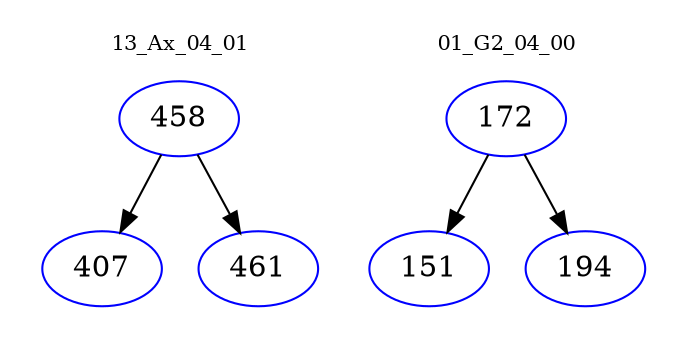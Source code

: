 digraph{
subgraph cluster_0 {
color = white
label = "13_Ax_04_01";
fontsize=10;
T0_458 [label="458", color="blue"]
T0_458 -> T0_407 [color="black"]
T0_407 [label="407", color="blue"]
T0_458 -> T0_461 [color="black"]
T0_461 [label="461", color="blue"]
}
subgraph cluster_1 {
color = white
label = "01_G2_04_00";
fontsize=10;
T1_172 [label="172", color="blue"]
T1_172 -> T1_151 [color="black"]
T1_151 [label="151", color="blue"]
T1_172 -> T1_194 [color="black"]
T1_194 [label="194", color="blue"]
}
}
